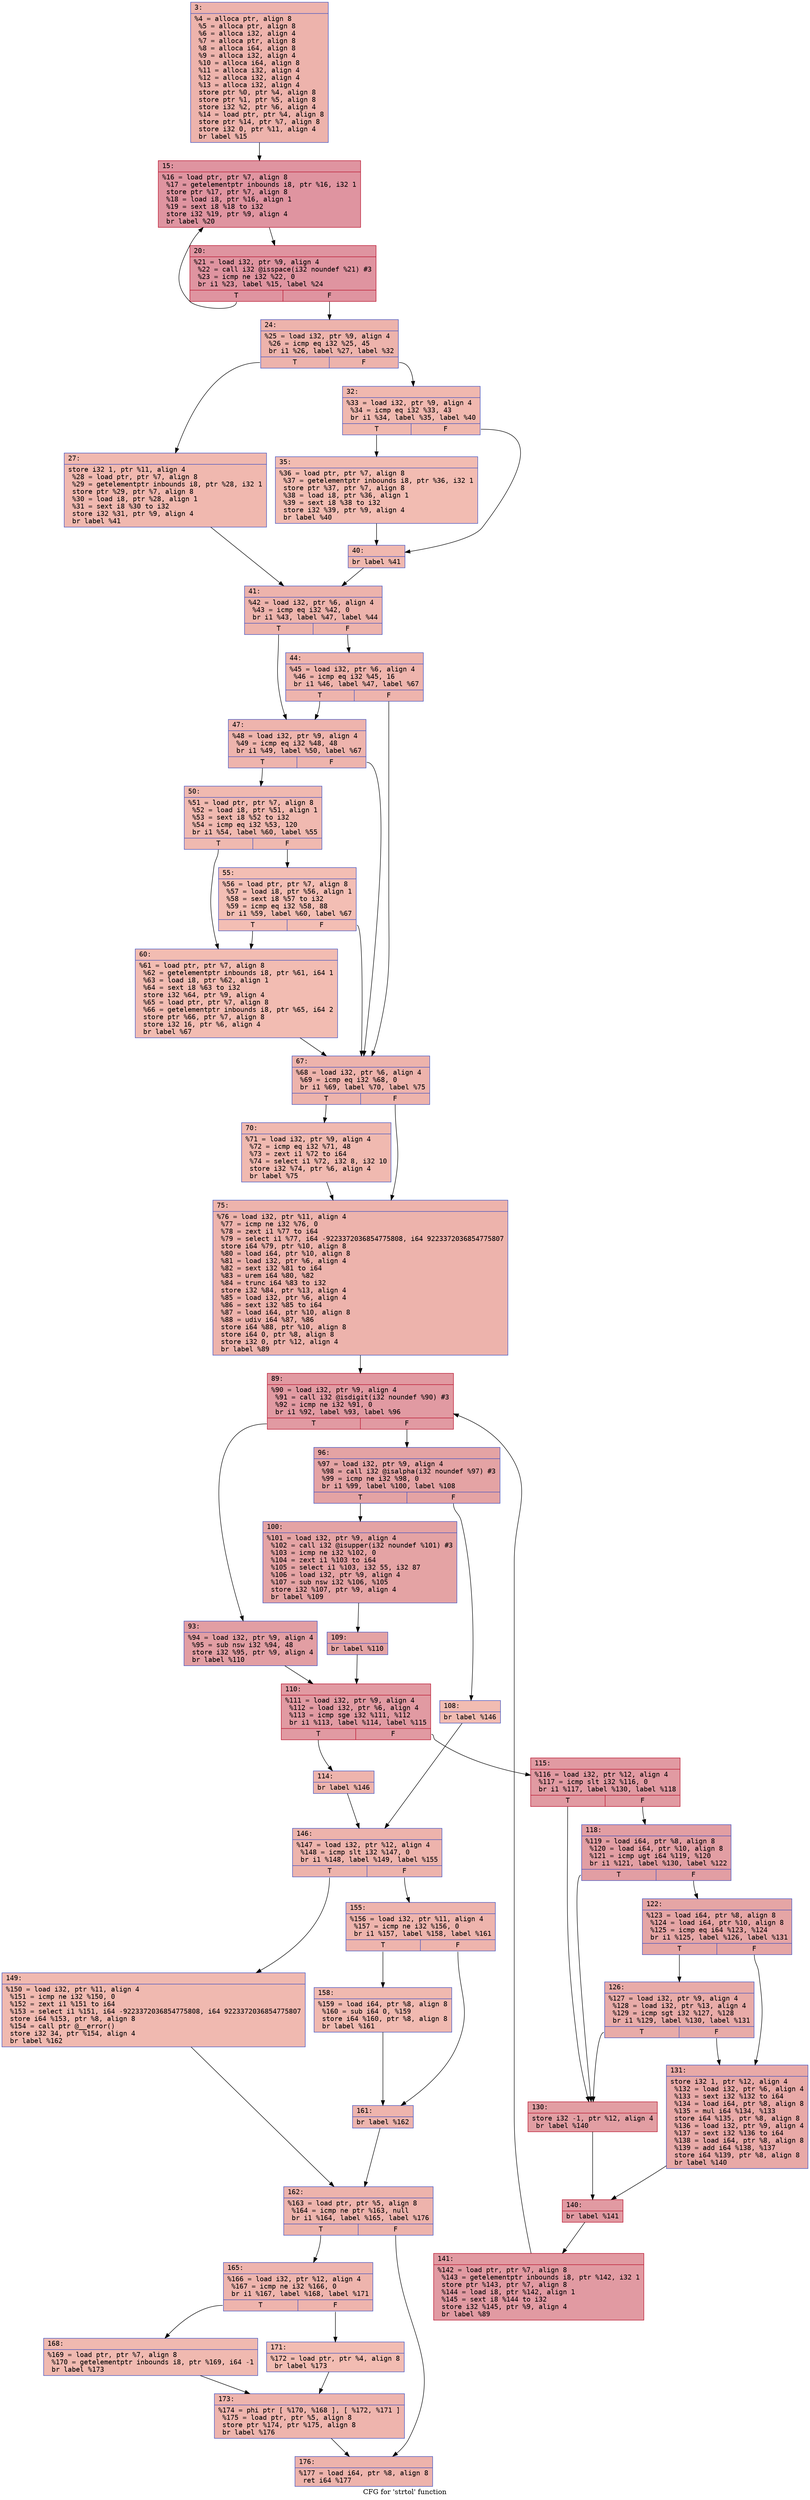 digraph "CFG for 'strtol' function" {
	label="CFG for 'strtol' function";

	Node0x6000028a2a80 [shape=record,color="#3d50c3ff", style=filled, fillcolor="#d6524470" fontname="Courier",label="{3:\l|  %4 = alloca ptr, align 8\l  %5 = alloca ptr, align 8\l  %6 = alloca i32, align 4\l  %7 = alloca ptr, align 8\l  %8 = alloca i64, align 8\l  %9 = alloca i32, align 4\l  %10 = alloca i64, align 8\l  %11 = alloca i32, align 4\l  %12 = alloca i32, align 4\l  %13 = alloca i32, align 4\l  store ptr %0, ptr %4, align 8\l  store ptr %1, ptr %5, align 8\l  store i32 %2, ptr %6, align 4\l  %14 = load ptr, ptr %4, align 8\l  store ptr %14, ptr %7, align 8\l  store i32 0, ptr %11, align 4\l  br label %15\l}"];
	Node0x6000028a2a80 -> Node0x6000028a2b20[tooltip="3 -> 15\nProbability 100.00%" ];
	Node0x6000028a2b20 [shape=record,color="#b70d28ff", style=filled, fillcolor="#b70d2870" fontname="Courier",label="{15:\l|  %16 = load ptr, ptr %7, align 8\l  %17 = getelementptr inbounds i8, ptr %16, i32 1\l  store ptr %17, ptr %7, align 8\l  %18 = load i8, ptr %16, align 1\l  %19 = sext i8 %18 to i32\l  store i32 %19, ptr %9, align 4\l  br label %20\l}"];
	Node0x6000028a2b20 -> Node0x6000028a2b70[tooltip="15 -> 20\nProbability 100.00%" ];
	Node0x6000028a2b70 [shape=record,color="#b70d28ff", style=filled, fillcolor="#b70d2870" fontname="Courier",label="{20:\l|  %21 = load i32, ptr %9, align 4\l  %22 = call i32 @isspace(i32 noundef %21) #3\l  %23 = icmp ne i32 %22, 0\l  br i1 %23, label %15, label %24\l|{<s0>T|<s1>F}}"];
	Node0x6000028a2b70:s0 -> Node0x6000028a2b20[tooltip="20 -> 15\nProbability 96.88%" ];
	Node0x6000028a2b70:s1 -> Node0x6000028a2bc0[tooltip="20 -> 24\nProbability 3.12%" ];
	Node0x6000028a2bc0 [shape=record,color="#3d50c3ff", style=filled, fillcolor="#d6524470" fontname="Courier",label="{24:\l|  %25 = load i32, ptr %9, align 4\l  %26 = icmp eq i32 %25, 45\l  br i1 %26, label %27, label %32\l|{<s0>T|<s1>F}}"];
	Node0x6000028a2bc0:s0 -> Node0x6000028a2c10[tooltip="24 -> 27\nProbability 50.00%" ];
	Node0x6000028a2bc0:s1 -> Node0x6000028a2c60[tooltip="24 -> 32\nProbability 50.00%" ];
	Node0x6000028a2c10 [shape=record,color="#3d50c3ff", style=filled, fillcolor="#dc5d4a70" fontname="Courier",label="{27:\l|  store i32 1, ptr %11, align 4\l  %28 = load ptr, ptr %7, align 8\l  %29 = getelementptr inbounds i8, ptr %28, i32 1\l  store ptr %29, ptr %7, align 8\l  %30 = load i8, ptr %28, align 1\l  %31 = sext i8 %30 to i32\l  store i32 %31, ptr %9, align 4\l  br label %41\l}"];
	Node0x6000028a2c10 -> Node0x6000028a2d50[tooltip="27 -> 41\nProbability 100.00%" ];
	Node0x6000028a2c60 [shape=record,color="#3d50c3ff", style=filled, fillcolor="#dc5d4a70" fontname="Courier",label="{32:\l|  %33 = load i32, ptr %9, align 4\l  %34 = icmp eq i32 %33, 43\l  br i1 %34, label %35, label %40\l|{<s0>T|<s1>F}}"];
	Node0x6000028a2c60:s0 -> Node0x6000028a2cb0[tooltip="32 -> 35\nProbability 50.00%" ];
	Node0x6000028a2c60:s1 -> Node0x6000028a2d00[tooltip="32 -> 40\nProbability 50.00%" ];
	Node0x6000028a2cb0 [shape=record,color="#3d50c3ff", style=filled, fillcolor="#e1675170" fontname="Courier",label="{35:\l|  %36 = load ptr, ptr %7, align 8\l  %37 = getelementptr inbounds i8, ptr %36, i32 1\l  store ptr %37, ptr %7, align 8\l  %38 = load i8, ptr %36, align 1\l  %39 = sext i8 %38 to i32\l  store i32 %39, ptr %9, align 4\l  br label %40\l}"];
	Node0x6000028a2cb0 -> Node0x6000028a2d00[tooltip="35 -> 40\nProbability 100.00%" ];
	Node0x6000028a2d00 [shape=record,color="#3d50c3ff", style=filled, fillcolor="#dc5d4a70" fontname="Courier",label="{40:\l|  br label %41\l}"];
	Node0x6000028a2d00 -> Node0x6000028a2d50[tooltip="40 -> 41\nProbability 100.00%" ];
	Node0x6000028a2d50 [shape=record,color="#3d50c3ff", style=filled, fillcolor="#d6524470" fontname="Courier",label="{41:\l|  %42 = load i32, ptr %6, align 4\l  %43 = icmp eq i32 %42, 0\l  br i1 %43, label %47, label %44\l|{<s0>T|<s1>F}}"];
	Node0x6000028a2d50:s0 -> Node0x6000028a2df0[tooltip="41 -> 47\nProbability 37.50%" ];
	Node0x6000028a2d50:s1 -> Node0x6000028a2da0[tooltip="41 -> 44\nProbability 62.50%" ];
	Node0x6000028a2da0 [shape=record,color="#3d50c3ff", style=filled, fillcolor="#d8564670" fontname="Courier",label="{44:\l|  %45 = load i32, ptr %6, align 4\l  %46 = icmp eq i32 %45, 16\l  br i1 %46, label %47, label %67\l|{<s0>T|<s1>F}}"];
	Node0x6000028a2da0:s0 -> Node0x6000028a2df0[tooltip="44 -> 47\nProbability 50.00%" ];
	Node0x6000028a2da0:s1 -> Node0x6000028a2f30[tooltip="44 -> 67\nProbability 50.00%" ];
	Node0x6000028a2df0 [shape=record,color="#3d50c3ff", style=filled, fillcolor="#d8564670" fontname="Courier",label="{47:\l|  %48 = load i32, ptr %9, align 4\l  %49 = icmp eq i32 %48, 48\l  br i1 %49, label %50, label %67\l|{<s0>T|<s1>F}}"];
	Node0x6000028a2df0:s0 -> Node0x6000028a2e40[tooltip="47 -> 50\nProbability 50.00%" ];
	Node0x6000028a2df0:s1 -> Node0x6000028a2f30[tooltip="47 -> 67\nProbability 50.00%" ];
	Node0x6000028a2e40 [shape=record,color="#3d50c3ff", style=filled, fillcolor="#de614d70" fontname="Courier",label="{50:\l|  %51 = load ptr, ptr %7, align 8\l  %52 = load i8, ptr %51, align 1\l  %53 = sext i8 %52 to i32\l  %54 = icmp eq i32 %53, 120\l  br i1 %54, label %60, label %55\l|{<s0>T|<s1>F}}"];
	Node0x6000028a2e40:s0 -> Node0x6000028a2ee0[tooltip="50 -> 60\nProbability 50.00%" ];
	Node0x6000028a2e40:s1 -> Node0x6000028a2e90[tooltip="50 -> 55\nProbability 50.00%" ];
	Node0x6000028a2e90 [shape=record,color="#3d50c3ff", style=filled, fillcolor="#e36c5570" fontname="Courier",label="{55:\l|  %56 = load ptr, ptr %7, align 8\l  %57 = load i8, ptr %56, align 1\l  %58 = sext i8 %57 to i32\l  %59 = icmp eq i32 %58, 88\l  br i1 %59, label %60, label %67\l|{<s0>T|<s1>F}}"];
	Node0x6000028a2e90:s0 -> Node0x6000028a2ee0[tooltip="55 -> 60\nProbability 50.00%" ];
	Node0x6000028a2e90:s1 -> Node0x6000028a2f30[tooltip="55 -> 67\nProbability 50.00%" ];
	Node0x6000028a2ee0 [shape=record,color="#3d50c3ff", style=filled, fillcolor="#e1675170" fontname="Courier",label="{60:\l|  %61 = load ptr, ptr %7, align 8\l  %62 = getelementptr inbounds i8, ptr %61, i64 1\l  %63 = load i8, ptr %62, align 1\l  %64 = sext i8 %63 to i32\l  store i32 %64, ptr %9, align 4\l  %65 = load ptr, ptr %7, align 8\l  %66 = getelementptr inbounds i8, ptr %65, i64 2\l  store ptr %66, ptr %7, align 8\l  store i32 16, ptr %6, align 4\l  br label %67\l}"];
	Node0x6000028a2ee0 -> Node0x6000028a2f30[tooltip="60 -> 67\nProbability 100.00%" ];
	Node0x6000028a2f30 [shape=record,color="#3d50c3ff", style=filled, fillcolor="#d6524470" fontname="Courier",label="{67:\l|  %68 = load i32, ptr %6, align 4\l  %69 = icmp eq i32 %68, 0\l  br i1 %69, label %70, label %75\l|{<s0>T|<s1>F}}"];
	Node0x6000028a2f30:s0 -> Node0x6000028a2f80[tooltip="67 -> 70\nProbability 37.50%" ];
	Node0x6000028a2f30:s1 -> Node0x6000028a2fd0[tooltip="67 -> 75\nProbability 62.50%" ];
	Node0x6000028a2f80 [shape=record,color="#3d50c3ff", style=filled, fillcolor="#de614d70" fontname="Courier",label="{70:\l|  %71 = load i32, ptr %9, align 4\l  %72 = icmp eq i32 %71, 48\l  %73 = zext i1 %72 to i64\l  %74 = select i1 %72, i32 8, i32 10\l  store i32 %74, ptr %6, align 4\l  br label %75\l}"];
	Node0x6000028a2f80 -> Node0x6000028a2fd0[tooltip="70 -> 75\nProbability 100.00%" ];
	Node0x6000028a2fd0 [shape=record,color="#3d50c3ff", style=filled, fillcolor="#d6524470" fontname="Courier",label="{75:\l|  %76 = load i32, ptr %11, align 4\l  %77 = icmp ne i32 %76, 0\l  %78 = zext i1 %77 to i64\l  %79 = select i1 %77, i64 -9223372036854775808, i64 9223372036854775807\l  store i64 %79, ptr %10, align 8\l  %80 = load i64, ptr %10, align 8\l  %81 = load i32, ptr %6, align 4\l  %82 = sext i32 %81 to i64\l  %83 = urem i64 %80, %82\l  %84 = trunc i64 %83 to i32\l  store i32 %84, ptr %13, align 4\l  %85 = load i32, ptr %6, align 4\l  %86 = sext i32 %85 to i64\l  %87 = load i64, ptr %10, align 8\l  %88 = udiv i64 %87, %86\l  store i64 %88, ptr %10, align 8\l  store i64 0, ptr %8, align 8\l  store i32 0, ptr %12, align 4\l  br label %89\l}"];
	Node0x6000028a2fd0 -> Node0x6000028a3020[tooltip="75 -> 89\nProbability 100.00%" ];
	Node0x6000028a3020 [shape=record,color="#b70d28ff", style=filled, fillcolor="#bb1b2c70" fontname="Courier",label="{89:\l|  %90 = load i32, ptr %9, align 4\l  %91 = call i32 @isdigit(i32 noundef %90) #3\l  %92 = icmp ne i32 %91, 0\l  br i1 %92, label %93, label %96\l|{<s0>T|<s1>F}}"];
	Node0x6000028a3020:s0 -> Node0x6000028a3070[tooltip="89 -> 93\nProbability 62.50%" ];
	Node0x6000028a3020:s1 -> Node0x6000028a30c0[tooltip="89 -> 96\nProbability 37.50%" ];
	Node0x6000028a3070 [shape=record,color="#3d50c3ff", style=filled, fillcolor="#be242e70" fontname="Courier",label="{93:\l|  %94 = load i32, ptr %9, align 4\l  %95 = sub nsw i32 %94, 48\l  store i32 %95, ptr %9, align 4\l  br label %110\l}"];
	Node0x6000028a3070 -> Node0x6000028a3200[tooltip="93 -> 110\nProbability 100.00%" ];
	Node0x6000028a30c0 [shape=record,color="#3d50c3ff", style=filled, fillcolor="#c32e3170" fontname="Courier",label="{96:\l|  %97 = load i32, ptr %9, align 4\l  %98 = call i32 @isalpha(i32 noundef %97) #3\l  %99 = icmp ne i32 %98, 0\l  br i1 %99, label %100, label %108\l|{<s0>T|<s1>F}}"];
	Node0x6000028a30c0:s0 -> Node0x6000028a3110[tooltip="96 -> 100\nProbability 96.88%" ];
	Node0x6000028a30c0:s1 -> Node0x6000028a3160[tooltip="96 -> 108\nProbability 3.12%" ];
	Node0x6000028a3110 [shape=record,color="#3d50c3ff", style=filled, fillcolor="#c32e3170" fontname="Courier",label="{100:\l|  %101 = load i32, ptr %9, align 4\l  %102 = call i32 @isupper(i32 noundef %101) #3\l  %103 = icmp ne i32 %102, 0\l  %104 = zext i1 %103 to i64\l  %105 = select i1 %103, i32 55, i32 87\l  %106 = load i32, ptr %9, align 4\l  %107 = sub nsw i32 %106, %105\l  store i32 %107, ptr %9, align 4\l  br label %109\l}"];
	Node0x6000028a3110 -> Node0x6000028a31b0[tooltip="100 -> 109\nProbability 100.00%" ];
	Node0x6000028a3160 [shape=record,color="#3d50c3ff", style=filled, fillcolor="#e1675170" fontname="Courier",label="{108:\l|  br label %146\l}"];
	Node0x6000028a3160 -> Node0x6000028a3520[tooltip="108 -> 146\nProbability 100.00%" ];
	Node0x6000028a31b0 [shape=record,color="#3d50c3ff", style=filled, fillcolor="#c32e3170" fontname="Courier",label="{109:\l|  br label %110\l}"];
	Node0x6000028a31b0 -> Node0x6000028a3200[tooltip="109 -> 110\nProbability 100.00%" ];
	Node0x6000028a3200 [shape=record,color="#b70d28ff", style=filled, fillcolor="#bb1b2c70" fontname="Courier",label="{110:\l|  %111 = load i32, ptr %9, align 4\l  %112 = load i32, ptr %6, align 4\l  %113 = icmp sge i32 %111, %112\l  br i1 %113, label %114, label %115\l|{<s0>T|<s1>F}}"];
	Node0x6000028a3200:s0 -> Node0x6000028a3250[tooltip="110 -> 114\nProbability 3.12%" ];
	Node0x6000028a3200:s1 -> Node0x6000028a32a0[tooltip="110 -> 115\nProbability 96.88%" ];
	Node0x6000028a3250 [shape=record,color="#3d50c3ff", style=filled, fillcolor="#d8564670" fontname="Courier",label="{114:\l|  br label %146\l}"];
	Node0x6000028a3250 -> Node0x6000028a3520[tooltip="114 -> 146\nProbability 100.00%" ];
	Node0x6000028a32a0 [shape=record,color="#b70d28ff", style=filled, fillcolor="#bb1b2c70" fontname="Courier",label="{115:\l|  %116 = load i32, ptr %12, align 4\l  %117 = icmp slt i32 %116, 0\l  br i1 %117, label %130, label %118\l|{<s0>T|<s1>F}}"];
	Node0x6000028a32a0:s0 -> Node0x6000028a33e0[tooltip="115 -> 130\nProbability 37.50%" ];
	Node0x6000028a32a0:s1 -> Node0x6000028a32f0[tooltip="115 -> 118\nProbability 62.50%" ];
	Node0x6000028a32f0 [shape=record,color="#3d50c3ff", style=filled, fillcolor="#be242e70" fontname="Courier",label="{118:\l|  %119 = load i64, ptr %8, align 8\l  %120 = load i64, ptr %10, align 8\l  %121 = icmp ugt i64 %119, %120\l  br i1 %121, label %130, label %122\l|{<s0>T|<s1>F}}"];
	Node0x6000028a32f0:s0 -> Node0x6000028a33e0[tooltip="118 -> 130\nProbability 50.00%" ];
	Node0x6000028a32f0:s1 -> Node0x6000028a3340[tooltip="118 -> 122\nProbability 50.00%" ];
	Node0x6000028a3340 [shape=record,color="#3d50c3ff", style=filled, fillcolor="#c5333470" fontname="Courier",label="{122:\l|  %123 = load i64, ptr %8, align 8\l  %124 = load i64, ptr %10, align 8\l  %125 = icmp eq i64 %123, %124\l  br i1 %125, label %126, label %131\l|{<s0>T|<s1>F}}"];
	Node0x6000028a3340:s0 -> Node0x6000028a3390[tooltip="122 -> 126\nProbability 50.00%" ];
	Node0x6000028a3340:s1 -> Node0x6000028a3430[tooltip="122 -> 131\nProbability 50.00%" ];
	Node0x6000028a3390 [shape=record,color="#3d50c3ff", style=filled, fillcolor="#cc403a70" fontname="Courier",label="{126:\l|  %127 = load i32, ptr %9, align 4\l  %128 = load i32, ptr %13, align 4\l  %129 = icmp sgt i32 %127, %128\l  br i1 %129, label %130, label %131\l|{<s0>T|<s1>F}}"];
	Node0x6000028a3390:s0 -> Node0x6000028a33e0[tooltip="126 -> 130\nProbability 50.00%" ];
	Node0x6000028a3390:s1 -> Node0x6000028a3430[tooltip="126 -> 131\nProbability 50.00%" ];
	Node0x6000028a33e0 [shape=record,color="#b70d28ff", style=filled, fillcolor="#be242e70" fontname="Courier",label="{130:\l|  store i32 -1, ptr %12, align 4\l  br label %140\l}"];
	Node0x6000028a33e0 -> Node0x6000028a3480[tooltip="130 -> 140\nProbability 100.00%" ];
	Node0x6000028a3430 [shape=record,color="#3d50c3ff", style=filled, fillcolor="#ca3b3770" fontname="Courier",label="{131:\l|  store i32 1, ptr %12, align 4\l  %132 = load i32, ptr %6, align 4\l  %133 = sext i32 %132 to i64\l  %134 = load i64, ptr %8, align 8\l  %135 = mul i64 %134, %133\l  store i64 %135, ptr %8, align 8\l  %136 = load i32, ptr %9, align 4\l  %137 = sext i32 %136 to i64\l  %138 = load i64, ptr %8, align 8\l  %139 = add i64 %138, %137\l  store i64 %139, ptr %8, align 8\l  br label %140\l}"];
	Node0x6000028a3430 -> Node0x6000028a3480[tooltip="131 -> 140\nProbability 100.00%" ];
	Node0x6000028a3480 [shape=record,color="#b70d28ff", style=filled, fillcolor="#bb1b2c70" fontname="Courier",label="{140:\l|  br label %141\l}"];
	Node0x6000028a3480 -> Node0x6000028a34d0[tooltip="140 -> 141\nProbability 100.00%" ];
	Node0x6000028a34d0 [shape=record,color="#b70d28ff", style=filled, fillcolor="#bb1b2c70" fontname="Courier",label="{141:\l|  %142 = load ptr, ptr %7, align 8\l  %143 = getelementptr inbounds i8, ptr %142, i32 1\l  store ptr %143, ptr %7, align 8\l  %144 = load i8, ptr %142, align 1\l  %145 = sext i8 %144 to i32\l  store i32 %145, ptr %9, align 4\l  br label %89\l}"];
	Node0x6000028a34d0 -> Node0x6000028a3020[tooltip="141 -> 89\nProbability 100.00%" ];
	Node0x6000028a3520 [shape=record,color="#3d50c3ff", style=filled, fillcolor="#d6524470" fontname="Courier",label="{146:\l|  %147 = load i32, ptr %12, align 4\l  %148 = icmp slt i32 %147, 0\l  br i1 %148, label %149, label %155\l|{<s0>T|<s1>F}}"];
	Node0x6000028a3520:s0 -> Node0x6000028a3570[tooltip="146 -> 149\nProbability 37.50%" ];
	Node0x6000028a3520:s1 -> Node0x6000028a35c0[tooltip="146 -> 155\nProbability 62.50%" ];
	Node0x6000028a3570 [shape=record,color="#3d50c3ff", style=filled, fillcolor="#de614d70" fontname="Courier",label="{149:\l|  %150 = load i32, ptr %11, align 4\l  %151 = icmp ne i32 %150, 0\l  %152 = zext i1 %151 to i64\l  %153 = select i1 %151, i64 -9223372036854775808, i64 9223372036854775807\l  store i64 %153, ptr %8, align 8\l  %154 = call ptr @__error()\l  store i32 34, ptr %154, align 4\l  br label %162\l}"];
	Node0x6000028a3570 -> Node0x6000028a36b0[tooltip="149 -> 162\nProbability 100.00%" ];
	Node0x6000028a35c0 [shape=record,color="#3d50c3ff", style=filled, fillcolor="#d8564670" fontname="Courier",label="{155:\l|  %156 = load i32, ptr %11, align 4\l  %157 = icmp ne i32 %156, 0\l  br i1 %157, label %158, label %161\l|{<s0>T|<s1>F}}"];
	Node0x6000028a35c0:s0 -> Node0x6000028a3610[tooltip="155 -> 158\nProbability 62.50%" ];
	Node0x6000028a35c0:s1 -> Node0x6000028a3660[tooltip="155 -> 161\nProbability 37.50%" ];
	Node0x6000028a3610 [shape=record,color="#3d50c3ff", style=filled, fillcolor="#de614d70" fontname="Courier",label="{158:\l|  %159 = load i64, ptr %8, align 8\l  %160 = sub i64 0, %159\l  store i64 %160, ptr %8, align 8\l  br label %161\l}"];
	Node0x6000028a3610 -> Node0x6000028a3660[tooltip="158 -> 161\nProbability 100.00%" ];
	Node0x6000028a3660 [shape=record,color="#3d50c3ff", style=filled, fillcolor="#d8564670" fontname="Courier",label="{161:\l|  br label %162\l}"];
	Node0x6000028a3660 -> Node0x6000028a36b0[tooltip="161 -> 162\nProbability 100.00%" ];
	Node0x6000028a36b0 [shape=record,color="#3d50c3ff", style=filled, fillcolor="#d6524470" fontname="Courier",label="{162:\l|  %163 = load ptr, ptr %5, align 8\l  %164 = icmp ne ptr %163, null\l  br i1 %164, label %165, label %176\l|{<s0>T|<s1>F}}"];
	Node0x6000028a36b0:s0 -> Node0x6000028a3700[tooltip="162 -> 165\nProbability 62.50%" ];
	Node0x6000028a36b0:s1 -> Node0x6000028a3840[tooltip="162 -> 176\nProbability 37.50%" ];
	Node0x6000028a3700 [shape=record,color="#3d50c3ff", style=filled, fillcolor="#d8564670" fontname="Courier",label="{165:\l|  %166 = load i32, ptr %12, align 4\l  %167 = icmp ne i32 %166, 0\l  br i1 %167, label %168, label %171\l|{<s0>T|<s1>F}}"];
	Node0x6000028a3700:s0 -> Node0x6000028a3750[tooltip="165 -> 168\nProbability 62.50%" ];
	Node0x6000028a3700:s1 -> Node0x6000028a37a0[tooltip="165 -> 171\nProbability 37.50%" ];
	Node0x6000028a3750 [shape=record,color="#3d50c3ff", style=filled, fillcolor="#de614d70" fontname="Courier",label="{168:\l|  %169 = load ptr, ptr %7, align 8\l  %170 = getelementptr inbounds i8, ptr %169, i64 -1\l  br label %173\l}"];
	Node0x6000028a3750 -> Node0x6000028a37f0[tooltip="168 -> 173\nProbability 100.00%" ];
	Node0x6000028a37a0 [shape=record,color="#3d50c3ff", style=filled, fillcolor="#e1675170" fontname="Courier",label="{171:\l|  %172 = load ptr, ptr %4, align 8\l  br label %173\l}"];
	Node0x6000028a37a0 -> Node0x6000028a37f0[tooltip="171 -> 173\nProbability 100.00%" ];
	Node0x6000028a37f0 [shape=record,color="#3d50c3ff", style=filled, fillcolor="#d8564670" fontname="Courier",label="{173:\l|  %174 = phi ptr [ %170, %168 ], [ %172, %171 ]\l  %175 = load ptr, ptr %5, align 8\l  store ptr %174, ptr %175, align 8\l  br label %176\l}"];
	Node0x6000028a37f0 -> Node0x6000028a3840[tooltip="173 -> 176\nProbability 100.00%" ];
	Node0x6000028a3840 [shape=record,color="#3d50c3ff", style=filled, fillcolor="#d6524470" fontname="Courier",label="{176:\l|  %177 = load i64, ptr %8, align 8\l  ret i64 %177\l}"];
}
